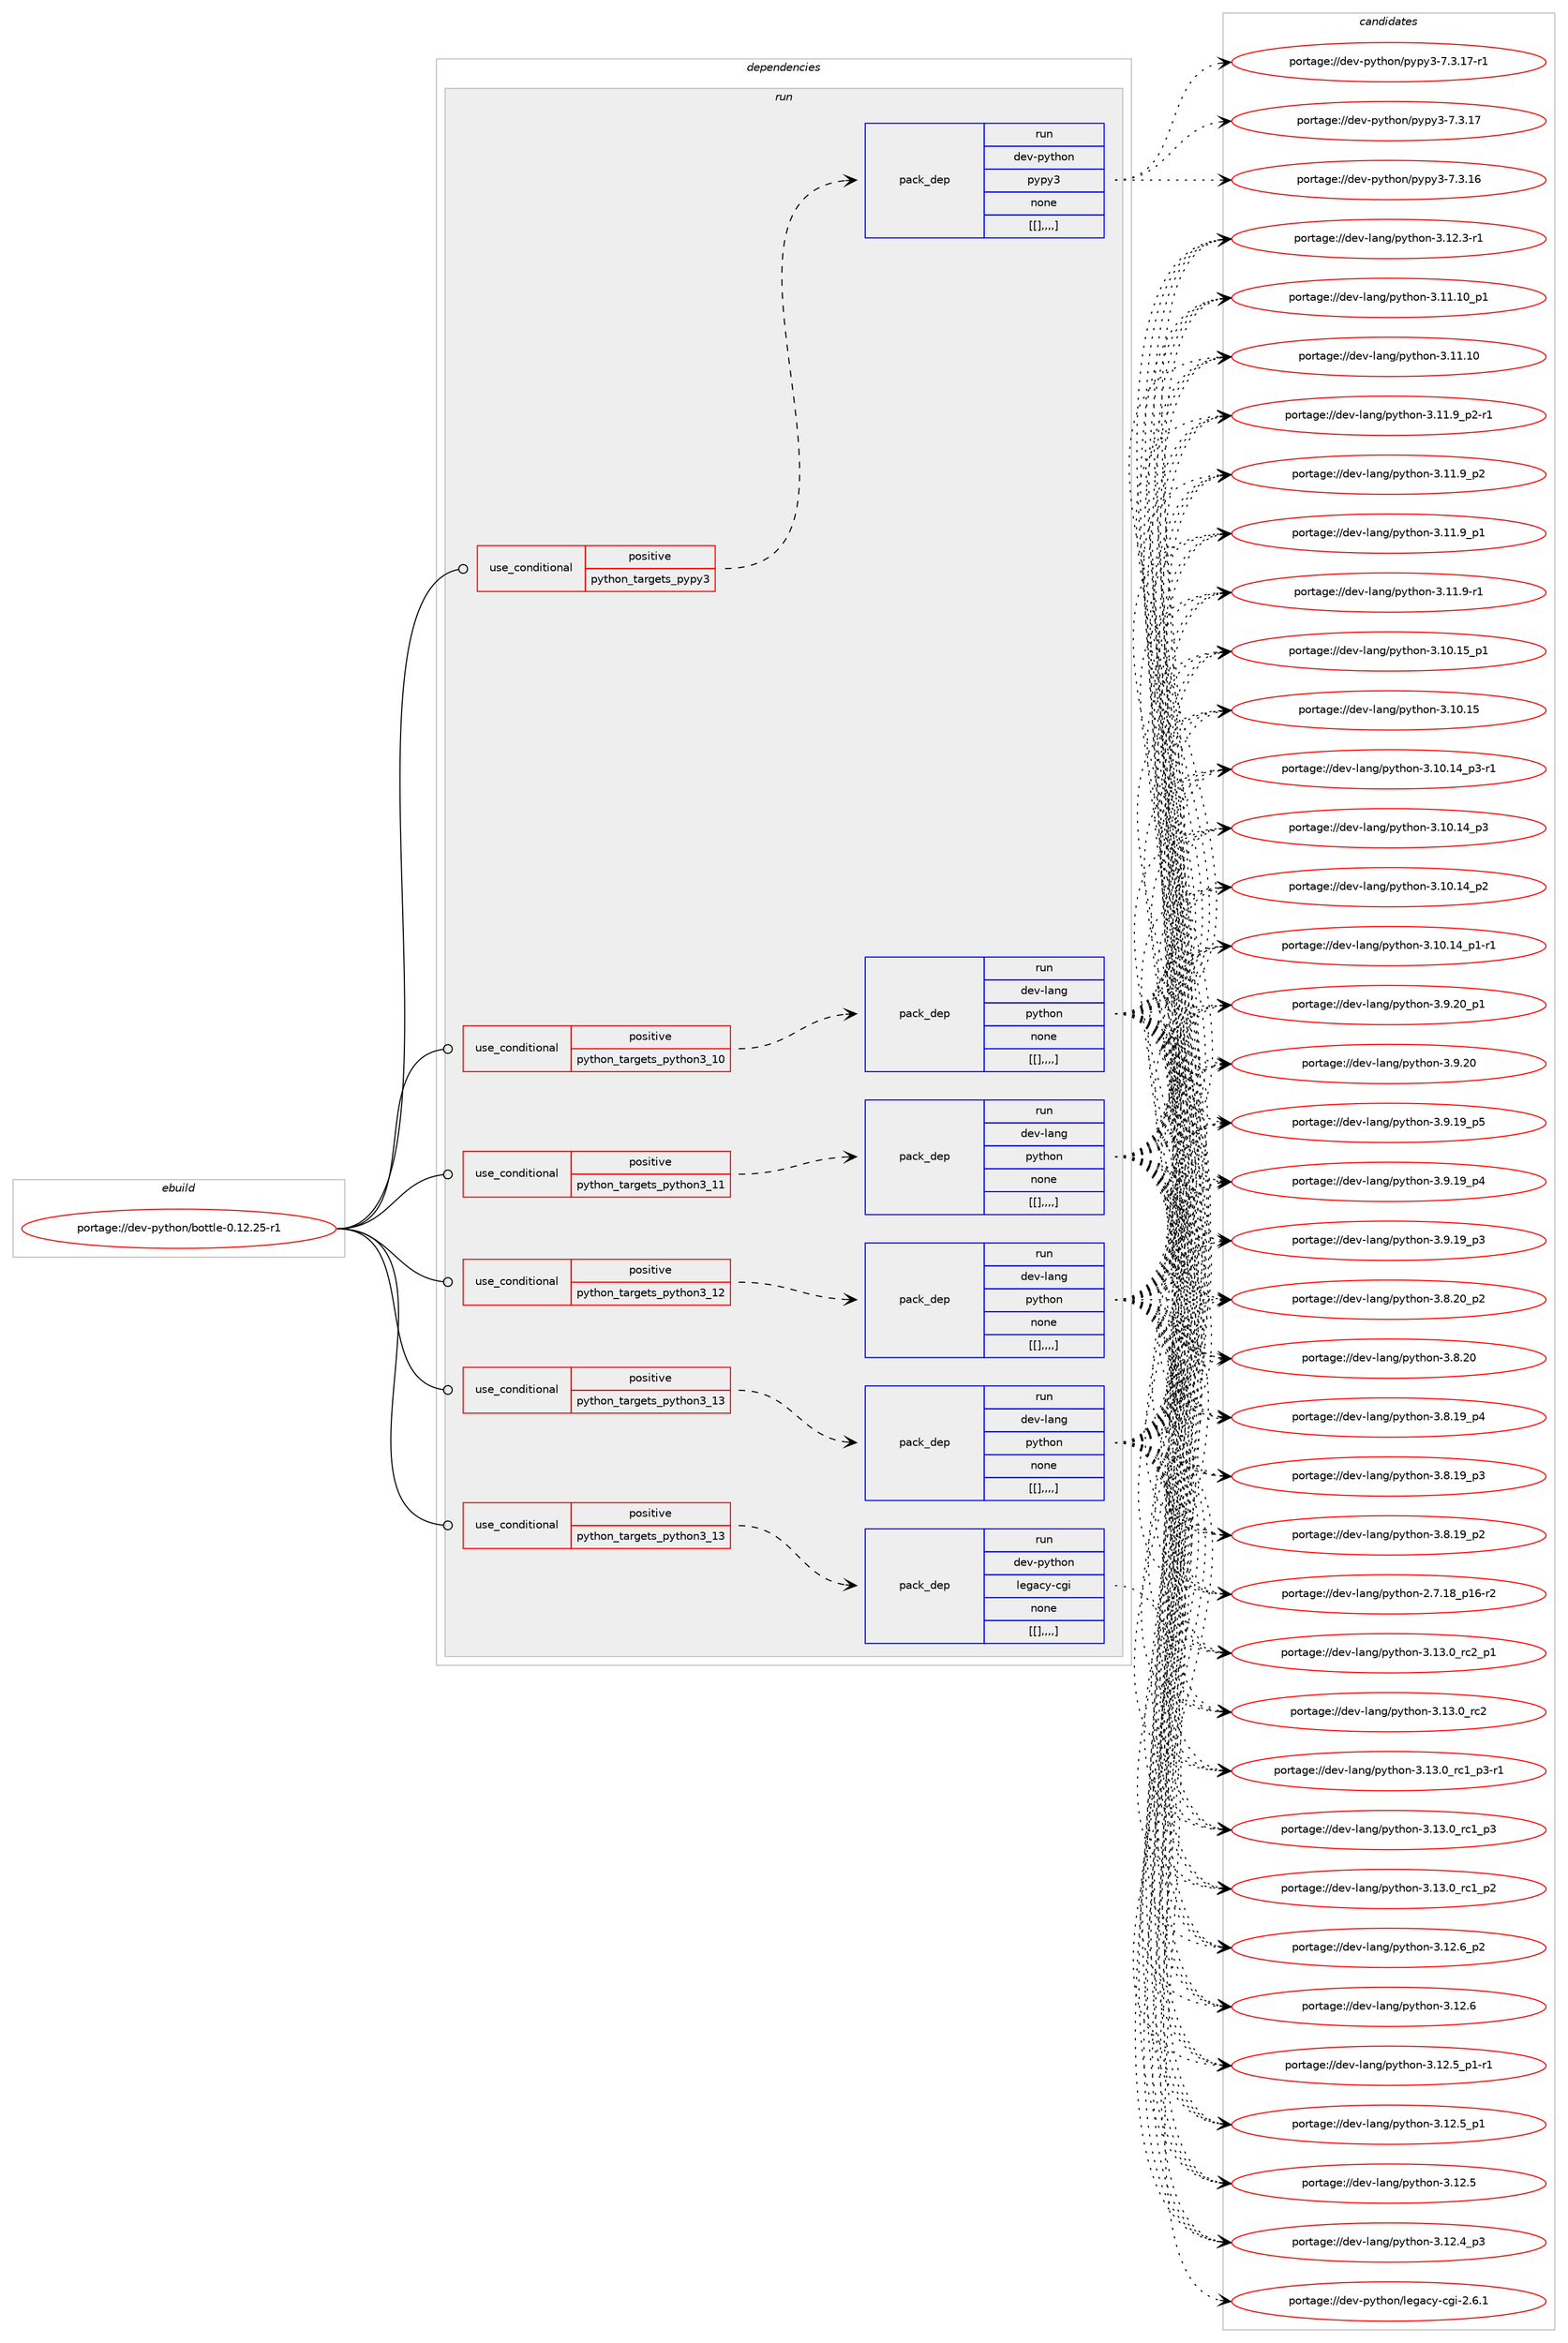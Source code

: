 digraph prolog {

# *************
# Graph options
# *************

newrank=true;
concentrate=true;
compound=true;
graph [rankdir=LR,fontname=Helvetica,fontsize=10,ranksep=1.5];#, ranksep=2.5, nodesep=0.2];
edge  [arrowhead=vee];
node  [fontname=Helvetica,fontsize=10];

# **********
# The ebuild
# **********

subgraph cluster_leftcol {
color=gray;
label=<<i>ebuild</i>>;
id [label="portage://dev-python/bottle-0.12.25-r1", color=red, width=4, href="../dev-python/bottle-0.12.25-r1.svg"];
}

# ****************
# The dependencies
# ****************

subgraph cluster_midcol {
color=gray;
label=<<i>dependencies</i>>;
subgraph cluster_compile {
fillcolor="#eeeeee";
style=filled;
label=<<i>compile</i>>;
}
subgraph cluster_compileandrun {
fillcolor="#eeeeee";
style=filled;
label=<<i>compile and run</i>>;
}
subgraph cluster_run {
fillcolor="#eeeeee";
style=filled;
label=<<i>run</i>>;
subgraph cond32432 {
dependency144498 [label=<<TABLE BORDER="0" CELLBORDER="1" CELLSPACING="0" CELLPADDING="4"><TR><TD ROWSPAN="3" CELLPADDING="10">use_conditional</TD></TR><TR><TD>positive</TD></TR><TR><TD>python_targets_pypy3</TD></TR></TABLE>>, shape=none, color=red];
subgraph pack110857 {
dependency144499 [label=<<TABLE BORDER="0" CELLBORDER="1" CELLSPACING="0" CELLPADDING="4" WIDTH="220"><TR><TD ROWSPAN="6" CELLPADDING="30">pack_dep</TD></TR><TR><TD WIDTH="110">run</TD></TR><TR><TD>dev-python</TD></TR><TR><TD>pypy3</TD></TR><TR><TD>none</TD></TR><TR><TD>[[],,,,]</TD></TR></TABLE>>, shape=none, color=blue];
}
dependency144498:e -> dependency144499:w [weight=20,style="dashed",arrowhead="vee"];
}
id:e -> dependency144498:w [weight=20,style="solid",arrowhead="odot"];
subgraph cond32433 {
dependency144500 [label=<<TABLE BORDER="0" CELLBORDER="1" CELLSPACING="0" CELLPADDING="4"><TR><TD ROWSPAN="3" CELLPADDING="10">use_conditional</TD></TR><TR><TD>positive</TD></TR><TR><TD>python_targets_python3_10</TD></TR></TABLE>>, shape=none, color=red];
subgraph pack110858 {
dependency144501 [label=<<TABLE BORDER="0" CELLBORDER="1" CELLSPACING="0" CELLPADDING="4" WIDTH="220"><TR><TD ROWSPAN="6" CELLPADDING="30">pack_dep</TD></TR><TR><TD WIDTH="110">run</TD></TR><TR><TD>dev-lang</TD></TR><TR><TD>python</TD></TR><TR><TD>none</TD></TR><TR><TD>[[],,,,]</TD></TR></TABLE>>, shape=none, color=blue];
}
dependency144500:e -> dependency144501:w [weight=20,style="dashed",arrowhead="vee"];
}
id:e -> dependency144500:w [weight=20,style="solid",arrowhead="odot"];
subgraph cond32434 {
dependency144502 [label=<<TABLE BORDER="0" CELLBORDER="1" CELLSPACING="0" CELLPADDING="4"><TR><TD ROWSPAN="3" CELLPADDING="10">use_conditional</TD></TR><TR><TD>positive</TD></TR><TR><TD>python_targets_python3_11</TD></TR></TABLE>>, shape=none, color=red];
subgraph pack110859 {
dependency144503 [label=<<TABLE BORDER="0" CELLBORDER="1" CELLSPACING="0" CELLPADDING="4" WIDTH="220"><TR><TD ROWSPAN="6" CELLPADDING="30">pack_dep</TD></TR><TR><TD WIDTH="110">run</TD></TR><TR><TD>dev-lang</TD></TR><TR><TD>python</TD></TR><TR><TD>none</TD></TR><TR><TD>[[],,,,]</TD></TR></TABLE>>, shape=none, color=blue];
}
dependency144502:e -> dependency144503:w [weight=20,style="dashed",arrowhead="vee"];
}
id:e -> dependency144502:w [weight=20,style="solid",arrowhead="odot"];
subgraph cond32435 {
dependency144504 [label=<<TABLE BORDER="0" CELLBORDER="1" CELLSPACING="0" CELLPADDING="4"><TR><TD ROWSPAN="3" CELLPADDING="10">use_conditional</TD></TR><TR><TD>positive</TD></TR><TR><TD>python_targets_python3_12</TD></TR></TABLE>>, shape=none, color=red];
subgraph pack110860 {
dependency144505 [label=<<TABLE BORDER="0" CELLBORDER="1" CELLSPACING="0" CELLPADDING="4" WIDTH="220"><TR><TD ROWSPAN="6" CELLPADDING="30">pack_dep</TD></TR><TR><TD WIDTH="110">run</TD></TR><TR><TD>dev-lang</TD></TR><TR><TD>python</TD></TR><TR><TD>none</TD></TR><TR><TD>[[],,,,]</TD></TR></TABLE>>, shape=none, color=blue];
}
dependency144504:e -> dependency144505:w [weight=20,style="dashed",arrowhead="vee"];
}
id:e -> dependency144504:w [weight=20,style="solid",arrowhead="odot"];
subgraph cond32436 {
dependency144506 [label=<<TABLE BORDER="0" CELLBORDER="1" CELLSPACING="0" CELLPADDING="4"><TR><TD ROWSPAN="3" CELLPADDING="10">use_conditional</TD></TR><TR><TD>positive</TD></TR><TR><TD>python_targets_python3_13</TD></TR></TABLE>>, shape=none, color=red];
subgraph pack110861 {
dependency144507 [label=<<TABLE BORDER="0" CELLBORDER="1" CELLSPACING="0" CELLPADDING="4" WIDTH="220"><TR><TD ROWSPAN="6" CELLPADDING="30">pack_dep</TD></TR><TR><TD WIDTH="110">run</TD></TR><TR><TD>dev-lang</TD></TR><TR><TD>python</TD></TR><TR><TD>none</TD></TR><TR><TD>[[],,,,]</TD></TR></TABLE>>, shape=none, color=blue];
}
dependency144506:e -> dependency144507:w [weight=20,style="dashed",arrowhead="vee"];
}
id:e -> dependency144506:w [weight=20,style="solid",arrowhead="odot"];
subgraph cond32437 {
dependency144508 [label=<<TABLE BORDER="0" CELLBORDER="1" CELLSPACING="0" CELLPADDING="4"><TR><TD ROWSPAN="3" CELLPADDING="10">use_conditional</TD></TR><TR><TD>positive</TD></TR><TR><TD>python_targets_python3_13</TD></TR></TABLE>>, shape=none, color=red];
subgraph pack110862 {
dependency144509 [label=<<TABLE BORDER="0" CELLBORDER="1" CELLSPACING="0" CELLPADDING="4" WIDTH="220"><TR><TD ROWSPAN="6" CELLPADDING="30">pack_dep</TD></TR><TR><TD WIDTH="110">run</TD></TR><TR><TD>dev-python</TD></TR><TR><TD>legacy-cgi</TD></TR><TR><TD>none</TD></TR><TR><TD>[[],,,,]</TD></TR></TABLE>>, shape=none, color=blue];
}
dependency144508:e -> dependency144509:w [weight=20,style="dashed",arrowhead="vee"];
}
id:e -> dependency144508:w [weight=20,style="solid",arrowhead="odot"];
}
}

# **************
# The candidates
# **************

subgraph cluster_choices {
rank=same;
color=gray;
label=<<i>candidates</i>>;

subgraph choice110857 {
color=black;
nodesep=1;
choice100101118451121211161041111104711212111212151455546514649554511449 [label="portage://dev-python/pypy3-7.3.17-r1", color=red, width=4,href="../dev-python/pypy3-7.3.17-r1.svg"];
choice10010111845112121116104111110471121211121215145554651464955 [label="portage://dev-python/pypy3-7.3.17", color=red, width=4,href="../dev-python/pypy3-7.3.17.svg"];
choice10010111845112121116104111110471121211121215145554651464954 [label="portage://dev-python/pypy3-7.3.16", color=red, width=4,href="../dev-python/pypy3-7.3.16.svg"];
dependency144499:e -> choice100101118451121211161041111104711212111212151455546514649554511449:w [style=dotted,weight="100"];
dependency144499:e -> choice10010111845112121116104111110471121211121215145554651464955:w [style=dotted,weight="100"];
dependency144499:e -> choice10010111845112121116104111110471121211121215145554651464954:w [style=dotted,weight="100"];
}
subgraph choice110858 {
color=black;
nodesep=1;
choice100101118451089711010347112121116104111110455146495146489511499509511249 [label="portage://dev-lang/python-3.13.0_rc2_p1", color=red, width=4,href="../dev-lang/python-3.13.0_rc2_p1.svg"];
choice10010111845108971101034711212111610411111045514649514648951149950 [label="portage://dev-lang/python-3.13.0_rc2", color=red, width=4,href="../dev-lang/python-3.13.0_rc2.svg"];
choice1001011184510897110103471121211161041111104551464951464895114994995112514511449 [label="portage://dev-lang/python-3.13.0_rc1_p3-r1", color=red, width=4,href="../dev-lang/python-3.13.0_rc1_p3-r1.svg"];
choice100101118451089711010347112121116104111110455146495146489511499499511251 [label="portage://dev-lang/python-3.13.0_rc1_p3", color=red, width=4,href="../dev-lang/python-3.13.0_rc1_p3.svg"];
choice100101118451089711010347112121116104111110455146495146489511499499511250 [label="portage://dev-lang/python-3.13.0_rc1_p2", color=red, width=4,href="../dev-lang/python-3.13.0_rc1_p2.svg"];
choice100101118451089711010347112121116104111110455146495046549511250 [label="portage://dev-lang/python-3.12.6_p2", color=red, width=4,href="../dev-lang/python-3.12.6_p2.svg"];
choice10010111845108971101034711212111610411111045514649504654 [label="portage://dev-lang/python-3.12.6", color=red, width=4,href="../dev-lang/python-3.12.6.svg"];
choice1001011184510897110103471121211161041111104551464950465395112494511449 [label="portage://dev-lang/python-3.12.5_p1-r1", color=red, width=4,href="../dev-lang/python-3.12.5_p1-r1.svg"];
choice100101118451089711010347112121116104111110455146495046539511249 [label="portage://dev-lang/python-3.12.5_p1", color=red, width=4,href="../dev-lang/python-3.12.5_p1.svg"];
choice10010111845108971101034711212111610411111045514649504653 [label="portage://dev-lang/python-3.12.5", color=red, width=4,href="../dev-lang/python-3.12.5.svg"];
choice100101118451089711010347112121116104111110455146495046529511251 [label="portage://dev-lang/python-3.12.4_p3", color=red, width=4,href="../dev-lang/python-3.12.4_p3.svg"];
choice100101118451089711010347112121116104111110455146495046514511449 [label="portage://dev-lang/python-3.12.3-r1", color=red, width=4,href="../dev-lang/python-3.12.3-r1.svg"];
choice10010111845108971101034711212111610411111045514649494649489511249 [label="portage://dev-lang/python-3.11.10_p1", color=red, width=4,href="../dev-lang/python-3.11.10_p1.svg"];
choice1001011184510897110103471121211161041111104551464949464948 [label="portage://dev-lang/python-3.11.10", color=red, width=4,href="../dev-lang/python-3.11.10.svg"];
choice1001011184510897110103471121211161041111104551464949465795112504511449 [label="portage://dev-lang/python-3.11.9_p2-r1", color=red, width=4,href="../dev-lang/python-3.11.9_p2-r1.svg"];
choice100101118451089711010347112121116104111110455146494946579511250 [label="portage://dev-lang/python-3.11.9_p2", color=red, width=4,href="../dev-lang/python-3.11.9_p2.svg"];
choice100101118451089711010347112121116104111110455146494946579511249 [label="portage://dev-lang/python-3.11.9_p1", color=red, width=4,href="../dev-lang/python-3.11.9_p1.svg"];
choice100101118451089711010347112121116104111110455146494946574511449 [label="portage://dev-lang/python-3.11.9-r1", color=red, width=4,href="../dev-lang/python-3.11.9-r1.svg"];
choice10010111845108971101034711212111610411111045514649484649539511249 [label="portage://dev-lang/python-3.10.15_p1", color=red, width=4,href="../dev-lang/python-3.10.15_p1.svg"];
choice1001011184510897110103471121211161041111104551464948464953 [label="portage://dev-lang/python-3.10.15", color=red, width=4,href="../dev-lang/python-3.10.15.svg"];
choice100101118451089711010347112121116104111110455146494846495295112514511449 [label="portage://dev-lang/python-3.10.14_p3-r1", color=red, width=4,href="../dev-lang/python-3.10.14_p3-r1.svg"];
choice10010111845108971101034711212111610411111045514649484649529511251 [label="portage://dev-lang/python-3.10.14_p3", color=red, width=4,href="../dev-lang/python-3.10.14_p3.svg"];
choice10010111845108971101034711212111610411111045514649484649529511250 [label="portage://dev-lang/python-3.10.14_p2", color=red, width=4,href="../dev-lang/python-3.10.14_p2.svg"];
choice100101118451089711010347112121116104111110455146494846495295112494511449 [label="portage://dev-lang/python-3.10.14_p1-r1", color=red, width=4,href="../dev-lang/python-3.10.14_p1-r1.svg"];
choice100101118451089711010347112121116104111110455146574650489511249 [label="portage://dev-lang/python-3.9.20_p1", color=red, width=4,href="../dev-lang/python-3.9.20_p1.svg"];
choice10010111845108971101034711212111610411111045514657465048 [label="portage://dev-lang/python-3.9.20", color=red, width=4,href="../dev-lang/python-3.9.20.svg"];
choice100101118451089711010347112121116104111110455146574649579511253 [label="portage://dev-lang/python-3.9.19_p5", color=red, width=4,href="../dev-lang/python-3.9.19_p5.svg"];
choice100101118451089711010347112121116104111110455146574649579511252 [label="portage://dev-lang/python-3.9.19_p4", color=red, width=4,href="../dev-lang/python-3.9.19_p4.svg"];
choice100101118451089711010347112121116104111110455146574649579511251 [label="portage://dev-lang/python-3.9.19_p3", color=red, width=4,href="../dev-lang/python-3.9.19_p3.svg"];
choice100101118451089711010347112121116104111110455146564650489511250 [label="portage://dev-lang/python-3.8.20_p2", color=red, width=4,href="../dev-lang/python-3.8.20_p2.svg"];
choice10010111845108971101034711212111610411111045514656465048 [label="portage://dev-lang/python-3.8.20", color=red, width=4,href="../dev-lang/python-3.8.20.svg"];
choice100101118451089711010347112121116104111110455146564649579511252 [label="portage://dev-lang/python-3.8.19_p4", color=red, width=4,href="../dev-lang/python-3.8.19_p4.svg"];
choice100101118451089711010347112121116104111110455146564649579511251 [label="portage://dev-lang/python-3.8.19_p3", color=red, width=4,href="../dev-lang/python-3.8.19_p3.svg"];
choice100101118451089711010347112121116104111110455146564649579511250 [label="portage://dev-lang/python-3.8.19_p2", color=red, width=4,href="../dev-lang/python-3.8.19_p2.svg"];
choice100101118451089711010347112121116104111110455046554649569511249544511450 [label="portage://dev-lang/python-2.7.18_p16-r2", color=red, width=4,href="../dev-lang/python-2.7.18_p16-r2.svg"];
dependency144501:e -> choice100101118451089711010347112121116104111110455146495146489511499509511249:w [style=dotted,weight="100"];
dependency144501:e -> choice10010111845108971101034711212111610411111045514649514648951149950:w [style=dotted,weight="100"];
dependency144501:e -> choice1001011184510897110103471121211161041111104551464951464895114994995112514511449:w [style=dotted,weight="100"];
dependency144501:e -> choice100101118451089711010347112121116104111110455146495146489511499499511251:w [style=dotted,weight="100"];
dependency144501:e -> choice100101118451089711010347112121116104111110455146495146489511499499511250:w [style=dotted,weight="100"];
dependency144501:e -> choice100101118451089711010347112121116104111110455146495046549511250:w [style=dotted,weight="100"];
dependency144501:e -> choice10010111845108971101034711212111610411111045514649504654:w [style=dotted,weight="100"];
dependency144501:e -> choice1001011184510897110103471121211161041111104551464950465395112494511449:w [style=dotted,weight="100"];
dependency144501:e -> choice100101118451089711010347112121116104111110455146495046539511249:w [style=dotted,weight="100"];
dependency144501:e -> choice10010111845108971101034711212111610411111045514649504653:w [style=dotted,weight="100"];
dependency144501:e -> choice100101118451089711010347112121116104111110455146495046529511251:w [style=dotted,weight="100"];
dependency144501:e -> choice100101118451089711010347112121116104111110455146495046514511449:w [style=dotted,weight="100"];
dependency144501:e -> choice10010111845108971101034711212111610411111045514649494649489511249:w [style=dotted,weight="100"];
dependency144501:e -> choice1001011184510897110103471121211161041111104551464949464948:w [style=dotted,weight="100"];
dependency144501:e -> choice1001011184510897110103471121211161041111104551464949465795112504511449:w [style=dotted,weight="100"];
dependency144501:e -> choice100101118451089711010347112121116104111110455146494946579511250:w [style=dotted,weight="100"];
dependency144501:e -> choice100101118451089711010347112121116104111110455146494946579511249:w [style=dotted,weight="100"];
dependency144501:e -> choice100101118451089711010347112121116104111110455146494946574511449:w [style=dotted,weight="100"];
dependency144501:e -> choice10010111845108971101034711212111610411111045514649484649539511249:w [style=dotted,weight="100"];
dependency144501:e -> choice1001011184510897110103471121211161041111104551464948464953:w [style=dotted,weight="100"];
dependency144501:e -> choice100101118451089711010347112121116104111110455146494846495295112514511449:w [style=dotted,weight="100"];
dependency144501:e -> choice10010111845108971101034711212111610411111045514649484649529511251:w [style=dotted,weight="100"];
dependency144501:e -> choice10010111845108971101034711212111610411111045514649484649529511250:w [style=dotted,weight="100"];
dependency144501:e -> choice100101118451089711010347112121116104111110455146494846495295112494511449:w [style=dotted,weight="100"];
dependency144501:e -> choice100101118451089711010347112121116104111110455146574650489511249:w [style=dotted,weight="100"];
dependency144501:e -> choice10010111845108971101034711212111610411111045514657465048:w [style=dotted,weight="100"];
dependency144501:e -> choice100101118451089711010347112121116104111110455146574649579511253:w [style=dotted,weight="100"];
dependency144501:e -> choice100101118451089711010347112121116104111110455146574649579511252:w [style=dotted,weight="100"];
dependency144501:e -> choice100101118451089711010347112121116104111110455146574649579511251:w [style=dotted,weight="100"];
dependency144501:e -> choice100101118451089711010347112121116104111110455146564650489511250:w [style=dotted,weight="100"];
dependency144501:e -> choice10010111845108971101034711212111610411111045514656465048:w [style=dotted,weight="100"];
dependency144501:e -> choice100101118451089711010347112121116104111110455146564649579511252:w [style=dotted,weight="100"];
dependency144501:e -> choice100101118451089711010347112121116104111110455146564649579511251:w [style=dotted,weight="100"];
dependency144501:e -> choice100101118451089711010347112121116104111110455146564649579511250:w [style=dotted,weight="100"];
dependency144501:e -> choice100101118451089711010347112121116104111110455046554649569511249544511450:w [style=dotted,weight="100"];
}
subgraph choice110859 {
color=black;
nodesep=1;
choice100101118451089711010347112121116104111110455146495146489511499509511249 [label="portage://dev-lang/python-3.13.0_rc2_p1", color=red, width=4,href="../dev-lang/python-3.13.0_rc2_p1.svg"];
choice10010111845108971101034711212111610411111045514649514648951149950 [label="portage://dev-lang/python-3.13.0_rc2", color=red, width=4,href="../dev-lang/python-3.13.0_rc2.svg"];
choice1001011184510897110103471121211161041111104551464951464895114994995112514511449 [label="portage://dev-lang/python-3.13.0_rc1_p3-r1", color=red, width=4,href="../dev-lang/python-3.13.0_rc1_p3-r1.svg"];
choice100101118451089711010347112121116104111110455146495146489511499499511251 [label="portage://dev-lang/python-3.13.0_rc1_p3", color=red, width=4,href="../dev-lang/python-3.13.0_rc1_p3.svg"];
choice100101118451089711010347112121116104111110455146495146489511499499511250 [label="portage://dev-lang/python-3.13.0_rc1_p2", color=red, width=4,href="../dev-lang/python-3.13.0_rc1_p2.svg"];
choice100101118451089711010347112121116104111110455146495046549511250 [label="portage://dev-lang/python-3.12.6_p2", color=red, width=4,href="../dev-lang/python-3.12.6_p2.svg"];
choice10010111845108971101034711212111610411111045514649504654 [label="portage://dev-lang/python-3.12.6", color=red, width=4,href="../dev-lang/python-3.12.6.svg"];
choice1001011184510897110103471121211161041111104551464950465395112494511449 [label="portage://dev-lang/python-3.12.5_p1-r1", color=red, width=4,href="../dev-lang/python-3.12.5_p1-r1.svg"];
choice100101118451089711010347112121116104111110455146495046539511249 [label="portage://dev-lang/python-3.12.5_p1", color=red, width=4,href="../dev-lang/python-3.12.5_p1.svg"];
choice10010111845108971101034711212111610411111045514649504653 [label="portage://dev-lang/python-3.12.5", color=red, width=4,href="../dev-lang/python-3.12.5.svg"];
choice100101118451089711010347112121116104111110455146495046529511251 [label="portage://dev-lang/python-3.12.4_p3", color=red, width=4,href="../dev-lang/python-3.12.4_p3.svg"];
choice100101118451089711010347112121116104111110455146495046514511449 [label="portage://dev-lang/python-3.12.3-r1", color=red, width=4,href="../dev-lang/python-3.12.3-r1.svg"];
choice10010111845108971101034711212111610411111045514649494649489511249 [label="portage://dev-lang/python-3.11.10_p1", color=red, width=4,href="../dev-lang/python-3.11.10_p1.svg"];
choice1001011184510897110103471121211161041111104551464949464948 [label="portage://dev-lang/python-3.11.10", color=red, width=4,href="../dev-lang/python-3.11.10.svg"];
choice1001011184510897110103471121211161041111104551464949465795112504511449 [label="portage://dev-lang/python-3.11.9_p2-r1", color=red, width=4,href="../dev-lang/python-3.11.9_p2-r1.svg"];
choice100101118451089711010347112121116104111110455146494946579511250 [label="portage://dev-lang/python-3.11.9_p2", color=red, width=4,href="../dev-lang/python-3.11.9_p2.svg"];
choice100101118451089711010347112121116104111110455146494946579511249 [label="portage://dev-lang/python-3.11.9_p1", color=red, width=4,href="../dev-lang/python-3.11.9_p1.svg"];
choice100101118451089711010347112121116104111110455146494946574511449 [label="portage://dev-lang/python-3.11.9-r1", color=red, width=4,href="../dev-lang/python-3.11.9-r1.svg"];
choice10010111845108971101034711212111610411111045514649484649539511249 [label="portage://dev-lang/python-3.10.15_p1", color=red, width=4,href="../dev-lang/python-3.10.15_p1.svg"];
choice1001011184510897110103471121211161041111104551464948464953 [label="portage://dev-lang/python-3.10.15", color=red, width=4,href="../dev-lang/python-3.10.15.svg"];
choice100101118451089711010347112121116104111110455146494846495295112514511449 [label="portage://dev-lang/python-3.10.14_p3-r1", color=red, width=4,href="../dev-lang/python-3.10.14_p3-r1.svg"];
choice10010111845108971101034711212111610411111045514649484649529511251 [label="portage://dev-lang/python-3.10.14_p3", color=red, width=4,href="../dev-lang/python-3.10.14_p3.svg"];
choice10010111845108971101034711212111610411111045514649484649529511250 [label="portage://dev-lang/python-3.10.14_p2", color=red, width=4,href="../dev-lang/python-3.10.14_p2.svg"];
choice100101118451089711010347112121116104111110455146494846495295112494511449 [label="portage://dev-lang/python-3.10.14_p1-r1", color=red, width=4,href="../dev-lang/python-3.10.14_p1-r1.svg"];
choice100101118451089711010347112121116104111110455146574650489511249 [label="portage://dev-lang/python-3.9.20_p1", color=red, width=4,href="../dev-lang/python-3.9.20_p1.svg"];
choice10010111845108971101034711212111610411111045514657465048 [label="portage://dev-lang/python-3.9.20", color=red, width=4,href="../dev-lang/python-3.9.20.svg"];
choice100101118451089711010347112121116104111110455146574649579511253 [label="portage://dev-lang/python-3.9.19_p5", color=red, width=4,href="../dev-lang/python-3.9.19_p5.svg"];
choice100101118451089711010347112121116104111110455146574649579511252 [label="portage://dev-lang/python-3.9.19_p4", color=red, width=4,href="../dev-lang/python-3.9.19_p4.svg"];
choice100101118451089711010347112121116104111110455146574649579511251 [label="portage://dev-lang/python-3.9.19_p3", color=red, width=4,href="../dev-lang/python-3.9.19_p3.svg"];
choice100101118451089711010347112121116104111110455146564650489511250 [label="portage://dev-lang/python-3.8.20_p2", color=red, width=4,href="../dev-lang/python-3.8.20_p2.svg"];
choice10010111845108971101034711212111610411111045514656465048 [label="portage://dev-lang/python-3.8.20", color=red, width=4,href="../dev-lang/python-3.8.20.svg"];
choice100101118451089711010347112121116104111110455146564649579511252 [label="portage://dev-lang/python-3.8.19_p4", color=red, width=4,href="../dev-lang/python-3.8.19_p4.svg"];
choice100101118451089711010347112121116104111110455146564649579511251 [label="portage://dev-lang/python-3.8.19_p3", color=red, width=4,href="../dev-lang/python-3.8.19_p3.svg"];
choice100101118451089711010347112121116104111110455146564649579511250 [label="portage://dev-lang/python-3.8.19_p2", color=red, width=4,href="../dev-lang/python-3.8.19_p2.svg"];
choice100101118451089711010347112121116104111110455046554649569511249544511450 [label="portage://dev-lang/python-2.7.18_p16-r2", color=red, width=4,href="../dev-lang/python-2.7.18_p16-r2.svg"];
dependency144503:e -> choice100101118451089711010347112121116104111110455146495146489511499509511249:w [style=dotted,weight="100"];
dependency144503:e -> choice10010111845108971101034711212111610411111045514649514648951149950:w [style=dotted,weight="100"];
dependency144503:e -> choice1001011184510897110103471121211161041111104551464951464895114994995112514511449:w [style=dotted,weight="100"];
dependency144503:e -> choice100101118451089711010347112121116104111110455146495146489511499499511251:w [style=dotted,weight="100"];
dependency144503:e -> choice100101118451089711010347112121116104111110455146495146489511499499511250:w [style=dotted,weight="100"];
dependency144503:e -> choice100101118451089711010347112121116104111110455146495046549511250:w [style=dotted,weight="100"];
dependency144503:e -> choice10010111845108971101034711212111610411111045514649504654:w [style=dotted,weight="100"];
dependency144503:e -> choice1001011184510897110103471121211161041111104551464950465395112494511449:w [style=dotted,weight="100"];
dependency144503:e -> choice100101118451089711010347112121116104111110455146495046539511249:w [style=dotted,weight="100"];
dependency144503:e -> choice10010111845108971101034711212111610411111045514649504653:w [style=dotted,weight="100"];
dependency144503:e -> choice100101118451089711010347112121116104111110455146495046529511251:w [style=dotted,weight="100"];
dependency144503:e -> choice100101118451089711010347112121116104111110455146495046514511449:w [style=dotted,weight="100"];
dependency144503:e -> choice10010111845108971101034711212111610411111045514649494649489511249:w [style=dotted,weight="100"];
dependency144503:e -> choice1001011184510897110103471121211161041111104551464949464948:w [style=dotted,weight="100"];
dependency144503:e -> choice1001011184510897110103471121211161041111104551464949465795112504511449:w [style=dotted,weight="100"];
dependency144503:e -> choice100101118451089711010347112121116104111110455146494946579511250:w [style=dotted,weight="100"];
dependency144503:e -> choice100101118451089711010347112121116104111110455146494946579511249:w [style=dotted,weight="100"];
dependency144503:e -> choice100101118451089711010347112121116104111110455146494946574511449:w [style=dotted,weight="100"];
dependency144503:e -> choice10010111845108971101034711212111610411111045514649484649539511249:w [style=dotted,weight="100"];
dependency144503:e -> choice1001011184510897110103471121211161041111104551464948464953:w [style=dotted,weight="100"];
dependency144503:e -> choice100101118451089711010347112121116104111110455146494846495295112514511449:w [style=dotted,weight="100"];
dependency144503:e -> choice10010111845108971101034711212111610411111045514649484649529511251:w [style=dotted,weight="100"];
dependency144503:e -> choice10010111845108971101034711212111610411111045514649484649529511250:w [style=dotted,weight="100"];
dependency144503:e -> choice100101118451089711010347112121116104111110455146494846495295112494511449:w [style=dotted,weight="100"];
dependency144503:e -> choice100101118451089711010347112121116104111110455146574650489511249:w [style=dotted,weight="100"];
dependency144503:e -> choice10010111845108971101034711212111610411111045514657465048:w [style=dotted,weight="100"];
dependency144503:e -> choice100101118451089711010347112121116104111110455146574649579511253:w [style=dotted,weight="100"];
dependency144503:e -> choice100101118451089711010347112121116104111110455146574649579511252:w [style=dotted,weight="100"];
dependency144503:e -> choice100101118451089711010347112121116104111110455146574649579511251:w [style=dotted,weight="100"];
dependency144503:e -> choice100101118451089711010347112121116104111110455146564650489511250:w [style=dotted,weight="100"];
dependency144503:e -> choice10010111845108971101034711212111610411111045514656465048:w [style=dotted,weight="100"];
dependency144503:e -> choice100101118451089711010347112121116104111110455146564649579511252:w [style=dotted,weight="100"];
dependency144503:e -> choice100101118451089711010347112121116104111110455146564649579511251:w [style=dotted,weight="100"];
dependency144503:e -> choice100101118451089711010347112121116104111110455146564649579511250:w [style=dotted,weight="100"];
dependency144503:e -> choice100101118451089711010347112121116104111110455046554649569511249544511450:w [style=dotted,weight="100"];
}
subgraph choice110860 {
color=black;
nodesep=1;
choice100101118451089711010347112121116104111110455146495146489511499509511249 [label="portage://dev-lang/python-3.13.0_rc2_p1", color=red, width=4,href="../dev-lang/python-3.13.0_rc2_p1.svg"];
choice10010111845108971101034711212111610411111045514649514648951149950 [label="portage://dev-lang/python-3.13.0_rc2", color=red, width=4,href="../dev-lang/python-3.13.0_rc2.svg"];
choice1001011184510897110103471121211161041111104551464951464895114994995112514511449 [label="portage://dev-lang/python-3.13.0_rc1_p3-r1", color=red, width=4,href="../dev-lang/python-3.13.0_rc1_p3-r1.svg"];
choice100101118451089711010347112121116104111110455146495146489511499499511251 [label="portage://dev-lang/python-3.13.0_rc1_p3", color=red, width=4,href="../dev-lang/python-3.13.0_rc1_p3.svg"];
choice100101118451089711010347112121116104111110455146495146489511499499511250 [label="portage://dev-lang/python-3.13.0_rc1_p2", color=red, width=4,href="../dev-lang/python-3.13.0_rc1_p2.svg"];
choice100101118451089711010347112121116104111110455146495046549511250 [label="portage://dev-lang/python-3.12.6_p2", color=red, width=4,href="../dev-lang/python-3.12.6_p2.svg"];
choice10010111845108971101034711212111610411111045514649504654 [label="portage://dev-lang/python-3.12.6", color=red, width=4,href="../dev-lang/python-3.12.6.svg"];
choice1001011184510897110103471121211161041111104551464950465395112494511449 [label="portage://dev-lang/python-3.12.5_p1-r1", color=red, width=4,href="../dev-lang/python-3.12.5_p1-r1.svg"];
choice100101118451089711010347112121116104111110455146495046539511249 [label="portage://dev-lang/python-3.12.5_p1", color=red, width=4,href="../dev-lang/python-3.12.5_p1.svg"];
choice10010111845108971101034711212111610411111045514649504653 [label="portage://dev-lang/python-3.12.5", color=red, width=4,href="../dev-lang/python-3.12.5.svg"];
choice100101118451089711010347112121116104111110455146495046529511251 [label="portage://dev-lang/python-3.12.4_p3", color=red, width=4,href="../dev-lang/python-3.12.4_p3.svg"];
choice100101118451089711010347112121116104111110455146495046514511449 [label="portage://dev-lang/python-3.12.3-r1", color=red, width=4,href="../dev-lang/python-3.12.3-r1.svg"];
choice10010111845108971101034711212111610411111045514649494649489511249 [label="portage://dev-lang/python-3.11.10_p1", color=red, width=4,href="../dev-lang/python-3.11.10_p1.svg"];
choice1001011184510897110103471121211161041111104551464949464948 [label="portage://dev-lang/python-3.11.10", color=red, width=4,href="../dev-lang/python-3.11.10.svg"];
choice1001011184510897110103471121211161041111104551464949465795112504511449 [label="portage://dev-lang/python-3.11.9_p2-r1", color=red, width=4,href="../dev-lang/python-3.11.9_p2-r1.svg"];
choice100101118451089711010347112121116104111110455146494946579511250 [label="portage://dev-lang/python-3.11.9_p2", color=red, width=4,href="../dev-lang/python-3.11.9_p2.svg"];
choice100101118451089711010347112121116104111110455146494946579511249 [label="portage://dev-lang/python-3.11.9_p1", color=red, width=4,href="../dev-lang/python-3.11.9_p1.svg"];
choice100101118451089711010347112121116104111110455146494946574511449 [label="portage://dev-lang/python-3.11.9-r1", color=red, width=4,href="../dev-lang/python-3.11.9-r1.svg"];
choice10010111845108971101034711212111610411111045514649484649539511249 [label="portage://dev-lang/python-3.10.15_p1", color=red, width=4,href="../dev-lang/python-3.10.15_p1.svg"];
choice1001011184510897110103471121211161041111104551464948464953 [label="portage://dev-lang/python-3.10.15", color=red, width=4,href="../dev-lang/python-3.10.15.svg"];
choice100101118451089711010347112121116104111110455146494846495295112514511449 [label="portage://dev-lang/python-3.10.14_p3-r1", color=red, width=4,href="../dev-lang/python-3.10.14_p3-r1.svg"];
choice10010111845108971101034711212111610411111045514649484649529511251 [label="portage://dev-lang/python-3.10.14_p3", color=red, width=4,href="../dev-lang/python-3.10.14_p3.svg"];
choice10010111845108971101034711212111610411111045514649484649529511250 [label="portage://dev-lang/python-3.10.14_p2", color=red, width=4,href="../dev-lang/python-3.10.14_p2.svg"];
choice100101118451089711010347112121116104111110455146494846495295112494511449 [label="portage://dev-lang/python-3.10.14_p1-r1", color=red, width=4,href="../dev-lang/python-3.10.14_p1-r1.svg"];
choice100101118451089711010347112121116104111110455146574650489511249 [label="portage://dev-lang/python-3.9.20_p1", color=red, width=4,href="../dev-lang/python-3.9.20_p1.svg"];
choice10010111845108971101034711212111610411111045514657465048 [label="portage://dev-lang/python-3.9.20", color=red, width=4,href="../dev-lang/python-3.9.20.svg"];
choice100101118451089711010347112121116104111110455146574649579511253 [label="portage://dev-lang/python-3.9.19_p5", color=red, width=4,href="../dev-lang/python-3.9.19_p5.svg"];
choice100101118451089711010347112121116104111110455146574649579511252 [label="portage://dev-lang/python-3.9.19_p4", color=red, width=4,href="../dev-lang/python-3.9.19_p4.svg"];
choice100101118451089711010347112121116104111110455146574649579511251 [label="portage://dev-lang/python-3.9.19_p3", color=red, width=4,href="../dev-lang/python-3.9.19_p3.svg"];
choice100101118451089711010347112121116104111110455146564650489511250 [label="portage://dev-lang/python-3.8.20_p2", color=red, width=4,href="../dev-lang/python-3.8.20_p2.svg"];
choice10010111845108971101034711212111610411111045514656465048 [label="portage://dev-lang/python-3.8.20", color=red, width=4,href="../dev-lang/python-3.8.20.svg"];
choice100101118451089711010347112121116104111110455146564649579511252 [label="portage://dev-lang/python-3.8.19_p4", color=red, width=4,href="../dev-lang/python-3.8.19_p4.svg"];
choice100101118451089711010347112121116104111110455146564649579511251 [label="portage://dev-lang/python-3.8.19_p3", color=red, width=4,href="../dev-lang/python-3.8.19_p3.svg"];
choice100101118451089711010347112121116104111110455146564649579511250 [label="portage://dev-lang/python-3.8.19_p2", color=red, width=4,href="../dev-lang/python-3.8.19_p2.svg"];
choice100101118451089711010347112121116104111110455046554649569511249544511450 [label="portage://dev-lang/python-2.7.18_p16-r2", color=red, width=4,href="../dev-lang/python-2.7.18_p16-r2.svg"];
dependency144505:e -> choice100101118451089711010347112121116104111110455146495146489511499509511249:w [style=dotted,weight="100"];
dependency144505:e -> choice10010111845108971101034711212111610411111045514649514648951149950:w [style=dotted,weight="100"];
dependency144505:e -> choice1001011184510897110103471121211161041111104551464951464895114994995112514511449:w [style=dotted,weight="100"];
dependency144505:e -> choice100101118451089711010347112121116104111110455146495146489511499499511251:w [style=dotted,weight="100"];
dependency144505:e -> choice100101118451089711010347112121116104111110455146495146489511499499511250:w [style=dotted,weight="100"];
dependency144505:e -> choice100101118451089711010347112121116104111110455146495046549511250:w [style=dotted,weight="100"];
dependency144505:e -> choice10010111845108971101034711212111610411111045514649504654:w [style=dotted,weight="100"];
dependency144505:e -> choice1001011184510897110103471121211161041111104551464950465395112494511449:w [style=dotted,weight="100"];
dependency144505:e -> choice100101118451089711010347112121116104111110455146495046539511249:w [style=dotted,weight="100"];
dependency144505:e -> choice10010111845108971101034711212111610411111045514649504653:w [style=dotted,weight="100"];
dependency144505:e -> choice100101118451089711010347112121116104111110455146495046529511251:w [style=dotted,weight="100"];
dependency144505:e -> choice100101118451089711010347112121116104111110455146495046514511449:w [style=dotted,weight="100"];
dependency144505:e -> choice10010111845108971101034711212111610411111045514649494649489511249:w [style=dotted,weight="100"];
dependency144505:e -> choice1001011184510897110103471121211161041111104551464949464948:w [style=dotted,weight="100"];
dependency144505:e -> choice1001011184510897110103471121211161041111104551464949465795112504511449:w [style=dotted,weight="100"];
dependency144505:e -> choice100101118451089711010347112121116104111110455146494946579511250:w [style=dotted,weight="100"];
dependency144505:e -> choice100101118451089711010347112121116104111110455146494946579511249:w [style=dotted,weight="100"];
dependency144505:e -> choice100101118451089711010347112121116104111110455146494946574511449:w [style=dotted,weight="100"];
dependency144505:e -> choice10010111845108971101034711212111610411111045514649484649539511249:w [style=dotted,weight="100"];
dependency144505:e -> choice1001011184510897110103471121211161041111104551464948464953:w [style=dotted,weight="100"];
dependency144505:e -> choice100101118451089711010347112121116104111110455146494846495295112514511449:w [style=dotted,weight="100"];
dependency144505:e -> choice10010111845108971101034711212111610411111045514649484649529511251:w [style=dotted,weight="100"];
dependency144505:e -> choice10010111845108971101034711212111610411111045514649484649529511250:w [style=dotted,weight="100"];
dependency144505:e -> choice100101118451089711010347112121116104111110455146494846495295112494511449:w [style=dotted,weight="100"];
dependency144505:e -> choice100101118451089711010347112121116104111110455146574650489511249:w [style=dotted,weight="100"];
dependency144505:e -> choice10010111845108971101034711212111610411111045514657465048:w [style=dotted,weight="100"];
dependency144505:e -> choice100101118451089711010347112121116104111110455146574649579511253:w [style=dotted,weight="100"];
dependency144505:e -> choice100101118451089711010347112121116104111110455146574649579511252:w [style=dotted,weight="100"];
dependency144505:e -> choice100101118451089711010347112121116104111110455146574649579511251:w [style=dotted,weight="100"];
dependency144505:e -> choice100101118451089711010347112121116104111110455146564650489511250:w [style=dotted,weight="100"];
dependency144505:e -> choice10010111845108971101034711212111610411111045514656465048:w [style=dotted,weight="100"];
dependency144505:e -> choice100101118451089711010347112121116104111110455146564649579511252:w [style=dotted,weight="100"];
dependency144505:e -> choice100101118451089711010347112121116104111110455146564649579511251:w [style=dotted,weight="100"];
dependency144505:e -> choice100101118451089711010347112121116104111110455146564649579511250:w [style=dotted,weight="100"];
dependency144505:e -> choice100101118451089711010347112121116104111110455046554649569511249544511450:w [style=dotted,weight="100"];
}
subgraph choice110861 {
color=black;
nodesep=1;
choice100101118451089711010347112121116104111110455146495146489511499509511249 [label="portage://dev-lang/python-3.13.0_rc2_p1", color=red, width=4,href="../dev-lang/python-3.13.0_rc2_p1.svg"];
choice10010111845108971101034711212111610411111045514649514648951149950 [label="portage://dev-lang/python-3.13.0_rc2", color=red, width=4,href="../dev-lang/python-3.13.0_rc2.svg"];
choice1001011184510897110103471121211161041111104551464951464895114994995112514511449 [label="portage://dev-lang/python-3.13.0_rc1_p3-r1", color=red, width=4,href="../dev-lang/python-3.13.0_rc1_p3-r1.svg"];
choice100101118451089711010347112121116104111110455146495146489511499499511251 [label="portage://dev-lang/python-3.13.0_rc1_p3", color=red, width=4,href="../dev-lang/python-3.13.0_rc1_p3.svg"];
choice100101118451089711010347112121116104111110455146495146489511499499511250 [label="portage://dev-lang/python-3.13.0_rc1_p2", color=red, width=4,href="../dev-lang/python-3.13.0_rc1_p2.svg"];
choice100101118451089711010347112121116104111110455146495046549511250 [label="portage://dev-lang/python-3.12.6_p2", color=red, width=4,href="../dev-lang/python-3.12.6_p2.svg"];
choice10010111845108971101034711212111610411111045514649504654 [label="portage://dev-lang/python-3.12.6", color=red, width=4,href="../dev-lang/python-3.12.6.svg"];
choice1001011184510897110103471121211161041111104551464950465395112494511449 [label="portage://dev-lang/python-3.12.5_p1-r1", color=red, width=4,href="../dev-lang/python-3.12.5_p1-r1.svg"];
choice100101118451089711010347112121116104111110455146495046539511249 [label="portage://dev-lang/python-3.12.5_p1", color=red, width=4,href="../dev-lang/python-3.12.5_p1.svg"];
choice10010111845108971101034711212111610411111045514649504653 [label="portage://dev-lang/python-3.12.5", color=red, width=4,href="../dev-lang/python-3.12.5.svg"];
choice100101118451089711010347112121116104111110455146495046529511251 [label="portage://dev-lang/python-3.12.4_p3", color=red, width=4,href="../dev-lang/python-3.12.4_p3.svg"];
choice100101118451089711010347112121116104111110455146495046514511449 [label="portage://dev-lang/python-3.12.3-r1", color=red, width=4,href="../dev-lang/python-3.12.3-r1.svg"];
choice10010111845108971101034711212111610411111045514649494649489511249 [label="portage://dev-lang/python-3.11.10_p1", color=red, width=4,href="../dev-lang/python-3.11.10_p1.svg"];
choice1001011184510897110103471121211161041111104551464949464948 [label="portage://dev-lang/python-3.11.10", color=red, width=4,href="../dev-lang/python-3.11.10.svg"];
choice1001011184510897110103471121211161041111104551464949465795112504511449 [label="portage://dev-lang/python-3.11.9_p2-r1", color=red, width=4,href="../dev-lang/python-3.11.9_p2-r1.svg"];
choice100101118451089711010347112121116104111110455146494946579511250 [label="portage://dev-lang/python-3.11.9_p2", color=red, width=4,href="../dev-lang/python-3.11.9_p2.svg"];
choice100101118451089711010347112121116104111110455146494946579511249 [label="portage://dev-lang/python-3.11.9_p1", color=red, width=4,href="../dev-lang/python-3.11.9_p1.svg"];
choice100101118451089711010347112121116104111110455146494946574511449 [label="portage://dev-lang/python-3.11.9-r1", color=red, width=4,href="../dev-lang/python-3.11.9-r1.svg"];
choice10010111845108971101034711212111610411111045514649484649539511249 [label="portage://dev-lang/python-3.10.15_p1", color=red, width=4,href="../dev-lang/python-3.10.15_p1.svg"];
choice1001011184510897110103471121211161041111104551464948464953 [label="portage://dev-lang/python-3.10.15", color=red, width=4,href="../dev-lang/python-3.10.15.svg"];
choice100101118451089711010347112121116104111110455146494846495295112514511449 [label="portage://dev-lang/python-3.10.14_p3-r1", color=red, width=4,href="../dev-lang/python-3.10.14_p3-r1.svg"];
choice10010111845108971101034711212111610411111045514649484649529511251 [label="portage://dev-lang/python-3.10.14_p3", color=red, width=4,href="../dev-lang/python-3.10.14_p3.svg"];
choice10010111845108971101034711212111610411111045514649484649529511250 [label="portage://dev-lang/python-3.10.14_p2", color=red, width=4,href="../dev-lang/python-3.10.14_p2.svg"];
choice100101118451089711010347112121116104111110455146494846495295112494511449 [label="portage://dev-lang/python-3.10.14_p1-r1", color=red, width=4,href="../dev-lang/python-3.10.14_p1-r1.svg"];
choice100101118451089711010347112121116104111110455146574650489511249 [label="portage://dev-lang/python-3.9.20_p1", color=red, width=4,href="../dev-lang/python-3.9.20_p1.svg"];
choice10010111845108971101034711212111610411111045514657465048 [label="portage://dev-lang/python-3.9.20", color=red, width=4,href="../dev-lang/python-3.9.20.svg"];
choice100101118451089711010347112121116104111110455146574649579511253 [label="portage://dev-lang/python-3.9.19_p5", color=red, width=4,href="../dev-lang/python-3.9.19_p5.svg"];
choice100101118451089711010347112121116104111110455146574649579511252 [label="portage://dev-lang/python-3.9.19_p4", color=red, width=4,href="../dev-lang/python-3.9.19_p4.svg"];
choice100101118451089711010347112121116104111110455146574649579511251 [label="portage://dev-lang/python-3.9.19_p3", color=red, width=4,href="../dev-lang/python-3.9.19_p3.svg"];
choice100101118451089711010347112121116104111110455146564650489511250 [label="portage://dev-lang/python-3.8.20_p2", color=red, width=4,href="../dev-lang/python-3.8.20_p2.svg"];
choice10010111845108971101034711212111610411111045514656465048 [label="portage://dev-lang/python-3.8.20", color=red, width=4,href="../dev-lang/python-3.8.20.svg"];
choice100101118451089711010347112121116104111110455146564649579511252 [label="portage://dev-lang/python-3.8.19_p4", color=red, width=4,href="../dev-lang/python-3.8.19_p4.svg"];
choice100101118451089711010347112121116104111110455146564649579511251 [label="portage://dev-lang/python-3.8.19_p3", color=red, width=4,href="../dev-lang/python-3.8.19_p3.svg"];
choice100101118451089711010347112121116104111110455146564649579511250 [label="portage://dev-lang/python-3.8.19_p2", color=red, width=4,href="../dev-lang/python-3.8.19_p2.svg"];
choice100101118451089711010347112121116104111110455046554649569511249544511450 [label="portage://dev-lang/python-2.7.18_p16-r2", color=red, width=4,href="../dev-lang/python-2.7.18_p16-r2.svg"];
dependency144507:e -> choice100101118451089711010347112121116104111110455146495146489511499509511249:w [style=dotted,weight="100"];
dependency144507:e -> choice10010111845108971101034711212111610411111045514649514648951149950:w [style=dotted,weight="100"];
dependency144507:e -> choice1001011184510897110103471121211161041111104551464951464895114994995112514511449:w [style=dotted,weight="100"];
dependency144507:e -> choice100101118451089711010347112121116104111110455146495146489511499499511251:w [style=dotted,weight="100"];
dependency144507:e -> choice100101118451089711010347112121116104111110455146495146489511499499511250:w [style=dotted,weight="100"];
dependency144507:e -> choice100101118451089711010347112121116104111110455146495046549511250:w [style=dotted,weight="100"];
dependency144507:e -> choice10010111845108971101034711212111610411111045514649504654:w [style=dotted,weight="100"];
dependency144507:e -> choice1001011184510897110103471121211161041111104551464950465395112494511449:w [style=dotted,weight="100"];
dependency144507:e -> choice100101118451089711010347112121116104111110455146495046539511249:w [style=dotted,weight="100"];
dependency144507:e -> choice10010111845108971101034711212111610411111045514649504653:w [style=dotted,weight="100"];
dependency144507:e -> choice100101118451089711010347112121116104111110455146495046529511251:w [style=dotted,weight="100"];
dependency144507:e -> choice100101118451089711010347112121116104111110455146495046514511449:w [style=dotted,weight="100"];
dependency144507:e -> choice10010111845108971101034711212111610411111045514649494649489511249:w [style=dotted,weight="100"];
dependency144507:e -> choice1001011184510897110103471121211161041111104551464949464948:w [style=dotted,weight="100"];
dependency144507:e -> choice1001011184510897110103471121211161041111104551464949465795112504511449:w [style=dotted,weight="100"];
dependency144507:e -> choice100101118451089711010347112121116104111110455146494946579511250:w [style=dotted,weight="100"];
dependency144507:e -> choice100101118451089711010347112121116104111110455146494946579511249:w [style=dotted,weight="100"];
dependency144507:e -> choice100101118451089711010347112121116104111110455146494946574511449:w [style=dotted,weight="100"];
dependency144507:e -> choice10010111845108971101034711212111610411111045514649484649539511249:w [style=dotted,weight="100"];
dependency144507:e -> choice1001011184510897110103471121211161041111104551464948464953:w [style=dotted,weight="100"];
dependency144507:e -> choice100101118451089711010347112121116104111110455146494846495295112514511449:w [style=dotted,weight="100"];
dependency144507:e -> choice10010111845108971101034711212111610411111045514649484649529511251:w [style=dotted,weight="100"];
dependency144507:e -> choice10010111845108971101034711212111610411111045514649484649529511250:w [style=dotted,weight="100"];
dependency144507:e -> choice100101118451089711010347112121116104111110455146494846495295112494511449:w [style=dotted,weight="100"];
dependency144507:e -> choice100101118451089711010347112121116104111110455146574650489511249:w [style=dotted,weight="100"];
dependency144507:e -> choice10010111845108971101034711212111610411111045514657465048:w [style=dotted,weight="100"];
dependency144507:e -> choice100101118451089711010347112121116104111110455146574649579511253:w [style=dotted,weight="100"];
dependency144507:e -> choice100101118451089711010347112121116104111110455146574649579511252:w [style=dotted,weight="100"];
dependency144507:e -> choice100101118451089711010347112121116104111110455146574649579511251:w [style=dotted,weight="100"];
dependency144507:e -> choice100101118451089711010347112121116104111110455146564650489511250:w [style=dotted,weight="100"];
dependency144507:e -> choice10010111845108971101034711212111610411111045514656465048:w [style=dotted,weight="100"];
dependency144507:e -> choice100101118451089711010347112121116104111110455146564649579511252:w [style=dotted,weight="100"];
dependency144507:e -> choice100101118451089711010347112121116104111110455146564649579511251:w [style=dotted,weight="100"];
dependency144507:e -> choice100101118451089711010347112121116104111110455146564649579511250:w [style=dotted,weight="100"];
dependency144507:e -> choice100101118451089711010347112121116104111110455046554649569511249544511450:w [style=dotted,weight="100"];
}
subgraph choice110862 {
color=black;
nodesep=1;
choice100101118451121211161041111104710810110397991214599103105455046544649 [label="portage://dev-python/legacy-cgi-2.6.1", color=red, width=4,href="../dev-python/legacy-cgi-2.6.1.svg"];
dependency144509:e -> choice100101118451121211161041111104710810110397991214599103105455046544649:w [style=dotted,weight="100"];
}
}

}
